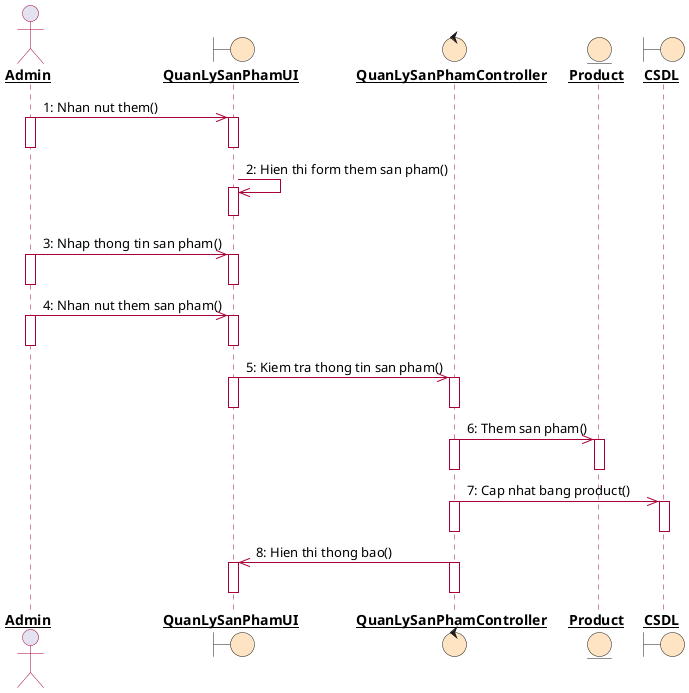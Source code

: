 @startuml

skinparam sequence {

LifeLineBorderColor #A80036

}


skinparam {
Participant underline
ArrowColor  #A80036

ActorBorderColor #A80036
ActorFontStyle bold


BoundaryFontStyle bold
BoundaryBackgroundColor #Bisque

ControlFontStyle bold
ControlBackgroundColor #Bisque

ControlFontStyle bold
ControlBackgroundColor #Bisque

EntityFontStyle bold
EntityBackgroundColor #Bisque
}


actor Admin 
boundary    QuanLySanPhamUI
control     QuanLySanPhamController
entity      Product
boundary    CSDL


Admin ->> QuanLySanPhamUI : 1: Nhan nut them()
activate Admin
activate QuanLySanPhamUI
deactivate Admin
deactivate QuanLySanPhamUI

QuanLySanPhamUI ->> QuanLySanPhamUI  : 2: Hien thi form them san pham()
activate QuanLySanPhamUI
deactivate QuanLySanPhamUI



Admin ->> QuanLySanPhamUI  : 3: Nhap thong tin san pham()
activate Admin
activate QuanLySanPhamUI
deactivate Admin
deactivate QuanLySanPhamUI

Admin ->> QuanLySanPhamUI  : 4: Nhan nut them san pham()
activate Admin
activate QuanLySanPhamUI
deactivate Admin
deactivate QuanLySanPhamUI

QuanLySanPhamUI ->> QuanLySanPhamController  : 5: Kiem tra thong tin san pham()
activate QuanLySanPhamUI
activate QuanLySanPhamController
deactivate QuanLySanPhamUI
deactivate QuanLySanPhamController

Product <<- QuanLySanPhamController : 6: Them san pham()
activate QuanLySanPhamController
activate Product
deactivate QuanLySanPhamController
deactivate Product

QuanLySanPhamController ->> CSDL : 7: Cap nhat bang product()
activate QuanLySanPhamController
activate CSDL
deactivate QuanLySanPhamController
deactivate CSDL



QuanLySanPhamController ->> QuanLySanPhamUI : 8: Hien thi thong bao()
activate QuanLySanPhamController
activate QuanLySanPhamUI
deactivate QuanLySanPhamController
deactivate QuanLySanPhamUI



@enduml
